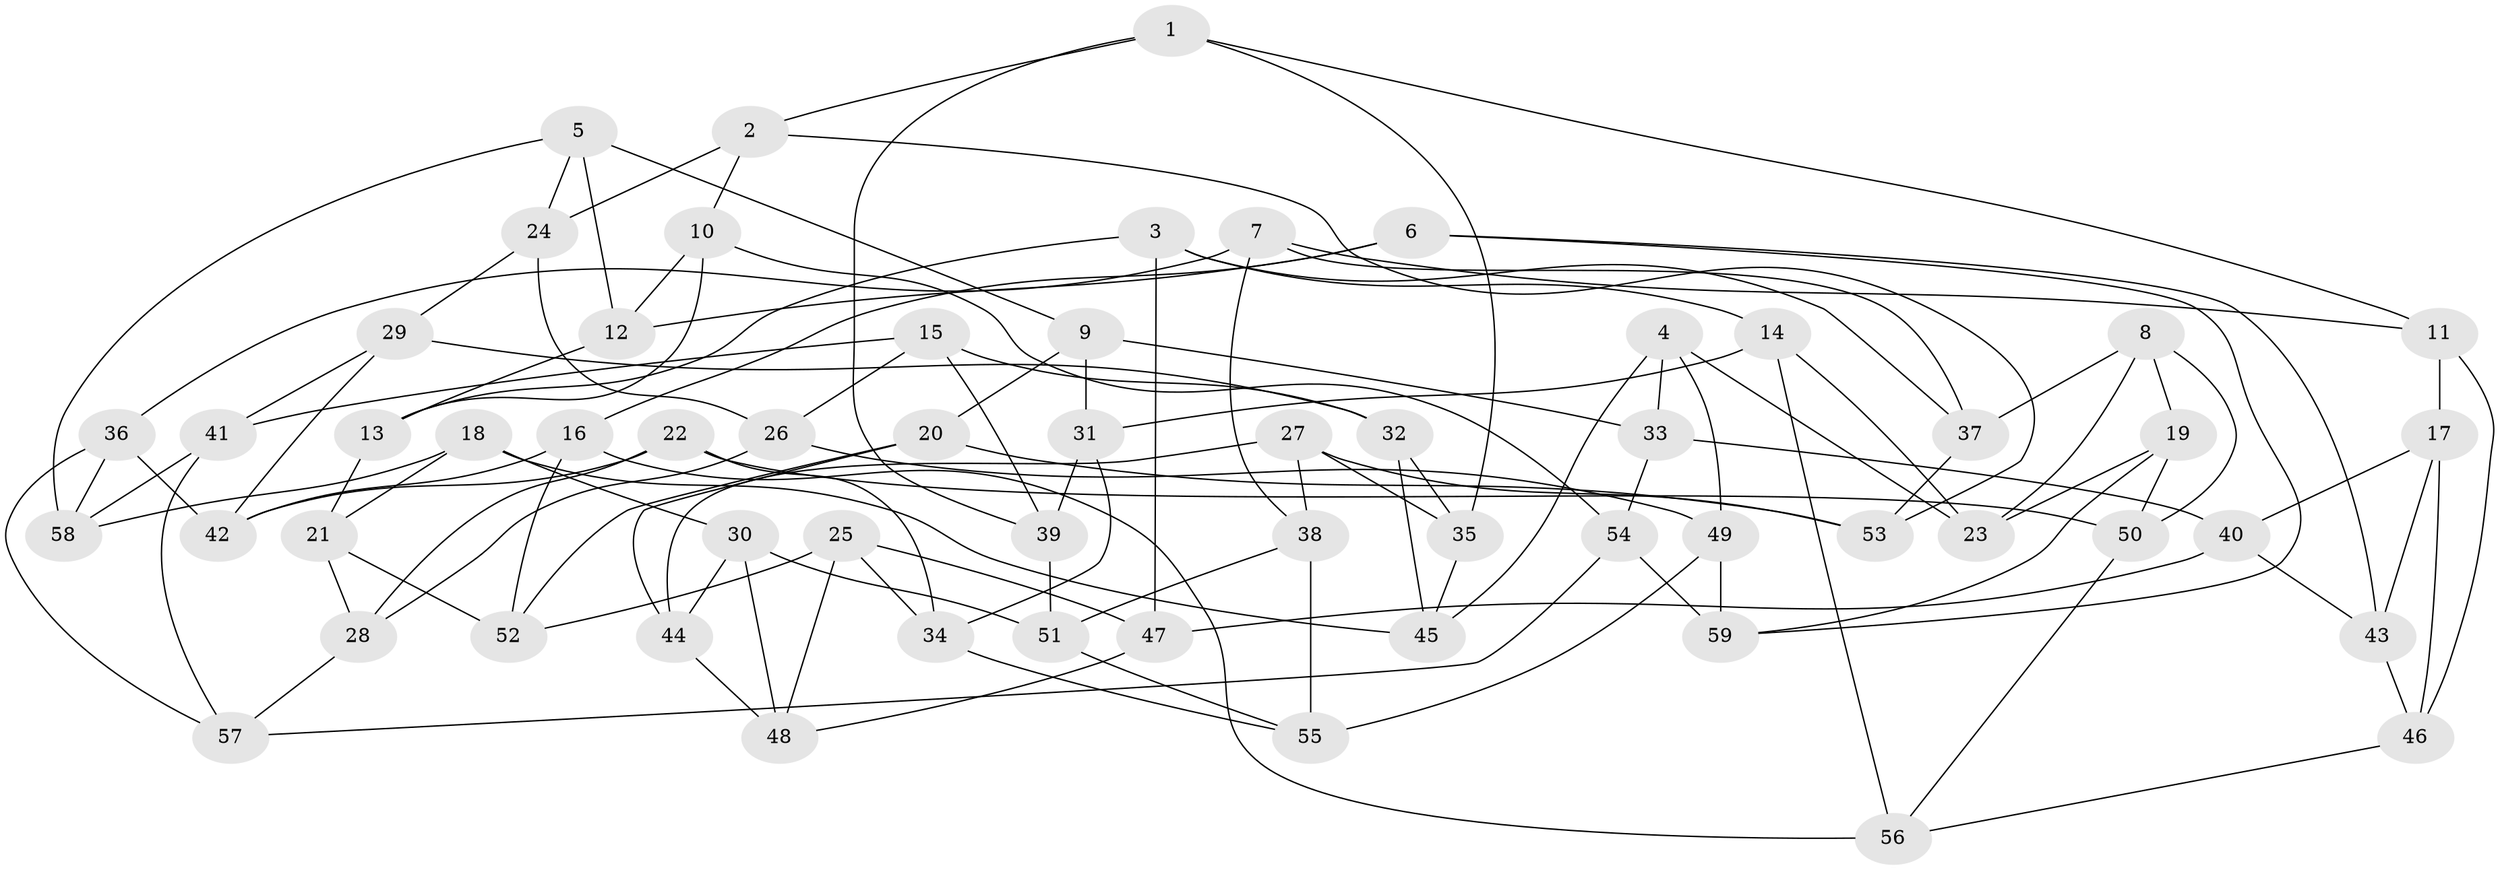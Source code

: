 // Generated by graph-tools (version 1.1) at 2025/16/03/09/25 04:16:40]
// undirected, 59 vertices, 118 edges
graph export_dot {
graph [start="1"]
  node [color=gray90,style=filled];
  1;
  2;
  3;
  4;
  5;
  6;
  7;
  8;
  9;
  10;
  11;
  12;
  13;
  14;
  15;
  16;
  17;
  18;
  19;
  20;
  21;
  22;
  23;
  24;
  25;
  26;
  27;
  28;
  29;
  30;
  31;
  32;
  33;
  34;
  35;
  36;
  37;
  38;
  39;
  40;
  41;
  42;
  43;
  44;
  45;
  46;
  47;
  48;
  49;
  50;
  51;
  52;
  53;
  54;
  55;
  56;
  57;
  58;
  59;
  1 -- 35;
  1 -- 39;
  1 -- 11;
  1 -- 2;
  2 -- 53;
  2 -- 24;
  2 -- 10;
  3 -- 47;
  3 -- 37;
  3 -- 14;
  3 -- 13;
  4 -- 33;
  4 -- 49;
  4 -- 45;
  4 -- 23;
  5 -- 24;
  5 -- 58;
  5 -- 9;
  5 -- 12;
  6 -- 43;
  6 -- 12;
  6 -- 16;
  6 -- 59;
  7 -- 11;
  7 -- 38;
  7 -- 37;
  7 -- 36;
  8 -- 37;
  8 -- 50;
  8 -- 19;
  8 -- 23;
  9 -- 31;
  9 -- 20;
  9 -- 33;
  10 -- 54;
  10 -- 12;
  10 -- 13;
  11 -- 46;
  11 -- 17;
  12 -- 13;
  13 -- 21;
  14 -- 56;
  14 -- 31;
  14 -- 23;
  15 -- 32;
  15 -- 41;
  15 -- 39;
  15 -- 26;
  16 -- 42;
  16 -- 52;
  16 -- 56;
  17 -- 46;
  17 -- 43;
  17 -- 40;
  18 -- 30;
  18 -- 21;
  18 -- 45;
  18 -- 58;
  19 -- 59;
  19 -- 50;
  19 -- 23;
  20 -- 44;
  20 -- 52;
  20 -- 53;
  21 -- 28;
  21 -- 52;
  22 -- 34;
  22 -- 28;
  22 -- 50;
  22 -- 42;
  24 -- 29;
  24 -- 26;
  25 -- 47;
  25 -- 52;
  25 -- 48;
  25 -- 34;
  26 -- 49;
  26 -- 28;
  27 -- 35;
  27 -- 44;
  27 -- 38;
  27 -- 53;
  28 -- 57;
  29 -- 32;
  29 -- 41;
  29 -- 42;
  30 -- 51;
  30 -- 48;
  30 -- 44;
  31 -- 34;
  31 -- 39;
  32 -- 45;
  32 -- 35;
  33 -- 54;
  33 -- 40;
  34 -- 55;
  35 -- 45;
  36 -- 57;
  36 -- 58;
  36 -- 42;
  37 -- 53;
  38 -- 51;
  38 -- 55;
  39 -- 51;
  40 -- 43;
  40 -- 47;
  41 -- 58;
  41 -- 57;
  43 -- 46;
  44 -- 48;
  46 -- 56;
  47 -- 48;
  49 -- 55;
  49 -- 59;
  50 -- 56;
  51 -- 55;
  54 -- 59;
  54 -- 57;
}
